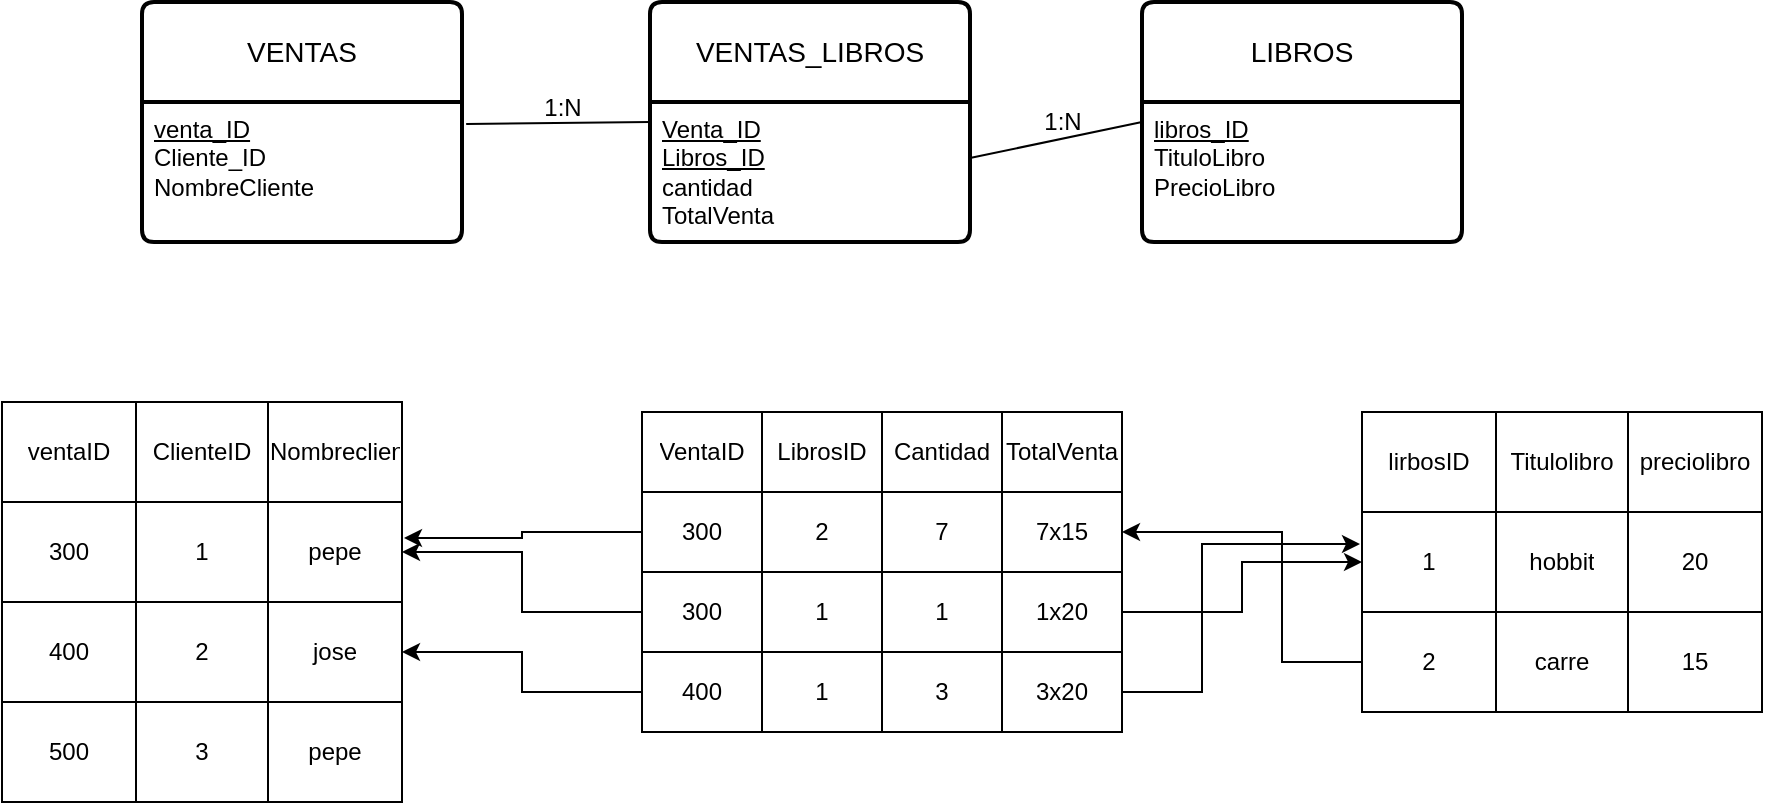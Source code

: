 <mxfile version="24.7.8">
  <diagram name="Página-1" id="kJwIRiJnS9hOntdulZz-">
    <mxGraphModel dx="1434" dy="836" grid="1" gridSize="10" guides="1" tooltips="1" connect="1" arrows="1" fold="1" page="1" pageScale="1" pageWidth="827" pageHeight="1169" math="0" shadow="0">
      <root>
        <mxCell id="0" />
        <mxCell id="1" parent="0" />
        <mxCell id="LLytZ81pDuAPuorUE8C5-5" value="VENTAS" style="swimlane;childLayout=stackLayout;horizontal=1;startSize=50;horizontalStack=0;rounded=1;fontSize=14;fontStyle=0;strokeWidth=2;resizeParent=0;resizeLast=1;shadow=0;dashed=0;align=center;arcSize=4;whiteSpace=wrap;html=1;" vertex="1" parent="1">
          <mxGeometry x="80" y="380" width="160" height="120" as="geometry" />
        </mxCell>
        <mxCell id="LLytZ81pDuAPuorUE8C5-6" value="&lt;u&gt;venta_ID&lt;/u&gt;&lt;div&gt;Cliente_ID&amp;nbsp;&lt;/div&gt;&lt;div&gt;NombreCliente&lt;/div&gt;" style="align=left;strokeColor=none;fillColor=none;spacingLeft=4;fontSize=12;verticalAlign=top;resizable=0;rotatable=0;part=1;html=1;" vertex="1" parent="LLytZ81pDuAPuorUE8C5-5">
          <mxGeometry y="50" width="160" height="70" as="geometry" />
        </mxCell>
        <mxCell id="LLytZ81pDuAPuorUE8C5-7" value="LIBROS" style="swimlane;childLayout=stackLayout;horizontal=1;startSize=50;horizontalStack=0;rounded=1;fontSize=14;fontStyle=0;strokeWidth=2;resizeParent=0;resizeLast=1;shadow=0;dashed=0;align=center;arcSize=4;whiteSpace=wrap;html=1;" vertex="1" parent="1">
          <mxGeometry x="580" y="380" width="160" height="120" as="geometry" />
        </mxCell>
        <mxCell id="LLytZ81pDuAPuorUE8C5-8" value="&lt;u&gt;libros_ID&lt;/u&gt;&lt;div&gt;TituloLibro&lt;/div&gt;&lt;div&gt;PrecioLibro&lt;/div&gt;" style="align=left;strokeColor=none;fillColor=none;spacingLeft=4;fontSize=12;verticalAlign=top;resizable=0;rotatable=0;part=1;html=1;" vertex="1" parent="LLytZ81pDuAPuorUE8C5-7">
          <mxGeometry y="50" width="160" height="70" as="geometry" />
        </mxCell>
        <mxCell id="LLytZ81pDuAPuorUE8C5-9" value="VENTAS_LIBROS" style="swimlane;childLayout=stackLayout;horizontal=1;startSize=50;horizontalStack=0;rounded=1;fontSize=14;fontStyle=0;strokeWidth=2;resizeParent=0;resizeLast=1;shadow=0;dashed=0;align=center;arcSize=4;whiteSpace=wrap;html=1;" vertex="1" parent="1">
          <mxGeometry x="334" y="380" width="160" height="120" as="geometry" />
        </mxCell>
        <mxCell id="LLytZ81pDuAPuorUE8C5-10" value="&lt;div&gt;&lt;u&gt;Venta_ID&lt;/u&gt;&lt;/div&gt;&lt;div&gt;&lt;u&gt;Libros_ID&lt;/u&gt;&lt;/div&gt;cantidad&lt;div&gt;TotalVenta&lt;/div&gt;" style="align=left;strokeColor=none;fillColor=none;spacingLeft=4;fontSize=12;verticalAlign=top;resizable=0;rotatable=0;part=1;html=1;" vertex="1" parent="LLytZ81pDuAPuorUE8C5-9">
          <mxGeometry y="50" width="160" height="70" as="geometry" />
        </mxCell>
        <mxCell id="LLytZ81pDuAPuorUE8C5-13" value="" style="endArrow=none;html=1;rounded=0;exitX=1.013;exitY=0.157;exitDx=0;exitDy=0;exitPerimeter=0;entryX=0;entryY=0.5;entryDx=0;entryDy=0;" edge="1" parent="1" source="LLytZ81pDuAPuorUE8C5-6" target="LLytZ81pDuAPuorUE8C5-9">
          <mxGeometry relative="1" as="geometry">
            <mxPoint x="330" y="430" as="sourcePoint" />
            <mxPoint x="310" y="440" as="targetPoint" />
          </mxGeometry>
        </mxCell>
        <mxCell id="LLytZ81pDuAPuorUE8C5-14" value="1:N" style="text;html=1;align=center;verticalAlign=middle;resizable=0;points=[];autosize=1;strokeColor=none;fillColor=none;" vertex="1" parent="1">
          <mxGeometry x="270" y="418" width="40" height="30" as="geometry" />
        </mxCell>
        <mxCell id="LLytZ81pDuAPuorUE8C5-16" value="" style="endArrow=none;html=1;rounded=0;exitX=1;exitY=0.4;exitDx=0;exitDy=0;exitPerimeter=0;entryX=0;entryY=0.5;entryDx=0;entryDy=0;" edge="1" parent="1" source="LLytZ81pDuAPuorUE8C5-10" target="LLytZ81pDuAPuorUE8C5-7">
          <mxGeometry relative="1" as="geometry">
            <mxPoint x="252" y="451" as="sourcePoint" />
            <mxPoint x="344" y="450" as="targetPoint" />
          </mxGeometry>
        </mxCell>
        <mxCell id="LLytZ81pDuAPuorUE8C5-17" value="1:N" style="text;html=1;align=center;verticalAlign=middle;resizable=0;points=[];autosize=1;strokeColor=none;fillColor=none;" vertex="1" parent="1">
          <mxGeometry x="520" y="425" width="40" height="30" as="geometry" />
        </mxCell>
        <mxCell id="LLytZ81pDuAPuorUE8C5-20" value="" style="shape=table;startSize=0;container=1;collapsible=0;childLayout=tableLayout;" vertex="1" parent="1">
          <mxGeometry x="10" y="580" width="200" height="200" as="geometry" />
        </mxCell>
        <mxCell id="LLytZ81pDuAPuorUE8C5-21" value="" style="shape=tableRow;horizontal=0;startSize=0;swimlaneHead=0;swimlaneBody=0;strokeColor=inherit;top=0;left=0;bottom=0;right=0;collapsible=0;dropTarget=0;fillColor=none;points=[[0,0.5],[1,0.5]];portConstraint=eastwest;" vertex="1" parent="LLytZ81pDuAPuorUE8C5-20">
          <mxGeometry width="200" height="50" as="geometry" />
        </mxCell>
        <mxCell id="LLytZ81pDuAPuorUE8C5-22" value="ventaID" style="shape=partialRectangle;html=1;whiteSpace=wrap;connectable=0;strokeColor=inherit;overflow=hidden;fillColor=none;top=0;left=0;bottom=0;right=0;pointerEvents=1;" vertex="1" parent="LLytZ81pDuAPuorUE8C5-21">
          <mxGeometry width="67" height="50" as="geometry">
            <mxRectangle width="67" height="50" as="alternateBounds" />
          </mxGeometry>
        </mxCell>
        <mxCell id="LLytZ81pDuAPuorUE8C5-23" value="ClienteID" style="shape=partialRectangle;html=1;whiteSpace=wrap;connectable=0;strokeColor=inherit;overflow=hidden;fillColor=none;top=0;left=0;bottom=0;right=0;pointerEvents=1;" vertex="1" parent="LLytZ81pDuAPuorUE8C5-21">
          <mxGeometry x="67" width="66" height="50" as="geometry">
            <mxRectangle width="66" height="50" as="alternateBounds" />
          </mxGeometry>
        </mxCell>
        <mxCell id="LLytZ81pDuAPuorUE8C5-24" value="Nombrecliente" style="shape=partialRectangle;html=1;whiteSpace=wrap;connectable=0;strokeColor=inherit;overflow=hidden;fillColor=none;top=0;left=0;bottom=0;right=0;pointerEvents=1;" vertex="1" parent="LLytZ81pDuAPuorUE8C5-21">
          <mxGeometry x="133" width="67" height="50" as="geometry">
            <mxRectangle width="67" height="50" as="alternateBounds" />
          </mxGeometry>
        </mxCell>
        <mxCell id="LLytZ81pDuAPuorUE8C5-25" value="" style="shape=tableRow;horizontal=0;startSize=0;swimlaneHead=0;swimlaneBody=0;strokeColor=inherit;top=0;left=0;bottom=0;right=0;collapsible=0;dropTarget=0;fillColor=none;points=[[0,0.5],[1,0.5]];portConstraint=eastwest;" vertex="1" parent="LLytZ81pDuAPuorUE8C5-20">
          <mxGeometry y="50" width="200" height="50" as="geometry" />
        </mxCell>
        <mxCell id="LLytZ81pDuAPuorUE8C5-26" value="300" style="shape=partialRectangle;html=1;whiteSpace=wrap;connectable=0;strokeColor=inherit;overflow=hidden;fillColor=none;top=0;left=0;bottom=0;right=0;pointerEvents=1;" vertex="1" parent="LLytZ81pDuAPuorUE8C5-25">
          <mxGeometry width="67" height="50" as="geometry">
            <mxRectangle width="67" height="50" as="alternateBounds" />
          </mxGeometry>
        </mxCell>
        <mxCell id="LLytZ81pDuAPuorUE8C5-27" value="1" style="shape=partialRectangle;html=1;whiteSpace=wrap;connectable=0;strokeColor=inherit;overflow=hidden;fillColor=none;top=0;left=0;bottom=0;right=0;pointerEvents=1;" vertex="1" parent="LLytZ81pDuAPuorUE8C5-25">
          <mxGeometry x="67" width="66" height="50" as="geometry">
            <mxRectangle width="66" height="50" as="alternateBounds" />
          </mxGeometry>
        </mxCell>
        <mxCell id="LLytZ81pDuAPuorUE8C5-28" value="pepe" style="shape=partialRectangle;html=1;whiteSpace=wrap;connectable=0;strokeColor=inherit;overflow=hidden;fillColor=none;top=0;left=0;bottom=0;right=0;pointerEvents=1;" vertex="1" parent="LLytZ81pDuAPuorUE8C5-25">
          <mxGeometry x="133" width="67" height="50" as="geometry">
            <mxRectangle width="67" height="50" as="alternateBounds" />
          </mxGeometry>
        </mxCell>
        <mxCell id="LLytZ81pDuAPuorUE8C5-29" value="" style="shape=tableRow;horizontal=0;startSize=0;swimlaneHead=0;swimlaneBody=0;strokeColor=inherit;top=0;left=0;bottom=0;right=0;collapsible=0;dropTarget=0;fillColor=none;points=[[0,0.5],[1,0.5]];portConstraint=eastwest;" vertex="1" parent="LLytZ81pDuAPuorUE8C5-20">
          <mxGeometry y="100" width="200" height="50" as="geometry" />
        </mxCell>
        <mxCell id="LLytZ81pDuAPuorUE8C5-30" value="400" style="shape=partialRectangle;html=1;whiteSpace=wrap;connectable=0;strokeColor=inherit;overflow=hidden;fillColor=none;top=0;left=0;bottom=0;right=0;pointerEvents=1;" vertex="1" parent="LLytZ81pDuAPuorUE8C5-29">
          <mxGeometry width="67" height="50" as="geometry">
            <mxRectangle width="67" height="50" as="alternateBounds" />
          </mxGeometry>
        </mxCell>
        <mxCell id="LLytZ81pDuAPuorUE8C5-31" value="2" style="shape=partialRectangle;html=1;whiteSpace=wrap;connectable=0;strokeColor=inherit;overflow=hidden;fillColor=none;top=0;left=0;bottom=0;right=0;pointerEvents=1;" vertex="1" parent="LLytZ81pDuAPuorUE8C5-29">
          <mxGeometry x="67" width="66" height="50" as="geometry">
            <mxRectangle width="66" height="50" as="alternateBounds" />
          </mxGeometry>
        </mxCell>
        <mxCell id="LLytZ81pDuAPuorUE8C5-32" value="jose" style="shape=partialRectangle;html=1;whiteSpace=wrap;connectable=0;strokeColor=inherit;overflow=hidden;fillColor=none;top=0;left=0;bottom=0;right=0;pointerEvents=1;" vertex="1" parent="LLytZ81pDuAPuorUE8C5-29">
          <mxGeometry x="133" width="67" height="50" as="geometry">
            <mxRectangle width="67" height="50" as="alternateBounds" />
          </mxGeometry>
        </mxCell>
        <mxCell id="LLytZ81pDuAPuorUE8C5-100" style="shape=tableRow;horizontal=0;startSize=0;swimlaneHead=0;swimlaneBody=0;strokeColor=inherit;top=0;left=0;bottom=0;right=0;collapsible=0;dropTarget=0;fillColor=none;points=[[0,0.5],[1,0.5]];portConstraint=eastwest;" vertex="1" parent="LLytZ81pDuAPuorUE8C5-20">
          <mxGeometry y="150" width="200" height="50" as="geometry" />
        </mxCell>
        <mxCell id="LLytZ81pDuAPuorUE8C5-101" value="500" style="shape=partialRectangle;html=1;whiteSpace=wrap;connectable=0;strokeColor=inherit;overflow=hidden;fillColor=none;top=0;left=0;bottom=0;right=0;pointerEvents=1;" vertex="1" parent="LLytZ81pDuAPuorUE8C5-100">
          <mxGeometry width="67" height="50" as="geometry">
            <mxRectangle width="67" height="50" as="alternateBounds" />
          </mxGeometry>
        </mxCell>
        <mxCell id="LLytZ81pDuAPuorUE8C5-102" value="3" style="shape=partialRectangle;html=1;whiteSpace=wrap;connectable=0;strokeColor=inherit;overflow=hidden;fillColor=none;top=0;left=0;bottom=0;right=0;pointerEvents=1;" vertex="1" parent="LLytZ81pDuAPuorUE8C5-100">
          <mxGeometry x="67" width="66" height="50" as="geometry">
            <mxRectangle width="66" height="50" as="alternateBounds" />
          </mxGeometry>
        </mxCell>
        <mxCell id="LLytZ81pDuAPuorUE8C5-103" value="pepe" style="shape=partialRectangle;html=1;whiteSpace=wrap;connectable=0;strokeColor=inherit;overflow=hidden;fillColor=none;top=0;left=0;bottom=0;right=0;pointerEvents=1;" vertex="1" parent="LLytZ81pDuAPuorUE8C5-100">
          <mxGeometry x="133" width="67" height="50" as="geometry">
            <mxRectangle width="67" height="50" as="alternateBounds" />
          </mxGeometry>
        </mxCell>
        <mxCell id="LLytZ81pDuAPuorUE8C5-33" value="" style="shape=table;startSize=0;container=1;collapsible=0;childLayout=tableLayout;" vertex="1" parent="1">
          <mxGeometry x="690" y="585" width="200" height="150" as="geometry" />
        </mxCell>
        <mxCell id="LLytZ81pDuAPuorUE8C5-34" value="" style="shape=tableRow;horizontal=0;startSize=0;swimlaneHead=0;swimlaneBody=0;strokeColor=inherit;top=0;left=0;bottom=0;right=0;collapsible=0;dropTarget=0;fillColor=none;points=[[0,0.5],[1,0.5]];portConstraint=eastwest;" vertex="1" parent="LLytZ81pDuAPuorUE8C5-33">
          <mxGeometry width="200" height="50" as="geometry" />
        </mxCell>
        <mxCell id="LLytZ81pDuAPuorUE8C5-35" value="lirbosID" style="shape=partialRectangle;html=1;whiteSpace=wrap;connectable=0;strokeColor=inherit;overflow=hidden;fillColor=none;top=0;left=0;bottom=0;right=0;pointerEvents=1;" vertex="1" parent="LLytZ81pDuAPuorUE8C5-34">
          <mxGeometry width="67" height="50" as="geometry">
            <mxRectangle width="67" height="50" as="alternateBounds" />
          </mxGeometry>
        </mxCell>
        <mxCell id="LLytZ81pDuAPuorUE8C5-36" value="Titulolibro" style="shape=partialRectangle;html=1;whiteSpace=wrap;connectable=0;strokeColor=inherit;overflow=hidden;fillColor=none;top=0;left=0;bottom=0;right=0;pointerEvents=1;" vertex="1" parent="LLytZ81pDuAPuorUE8C5-34">
          <mxGeometry x="67" width="66" height="50" as="geometry">
            <mxRectangle width="66" height="50" as="alternateBounds" />
          </mxGeometry>
        </mxCell>
        <mxCell id="LLytZ81pDuAPuorUE8C5-37" value="preciolibro" style="shape=partialRectangle;html=1;whiteSpace=wrap;connectable=0;strokeColor=inherit;overflow=hidden;fillColor=none;top=0;left=0;bottom=0;right=0;pointerEvents=1;" vertex="1" parent="LLytZ81pDuAPuorUE8C5-34">
          <mxGeometry x="133" width="67" height="50" as="geometry">
            <mxRectangle width="67" height="50" as="alternateBounds" />
          </mxGeometry>
        </mxCell>
        <mxCell id="LLytZ81pDuAPuorUE8C5-38" value="" style="shape=tableRow;horizontal=0;startSize=0;swimlaneHead=0;swimlaneBody=0;strokeColor=inherit;top=0;left=0;bottom=0;right=0;collapsible=0;dropTarget=0;fillColor=none;points=[[0,0.5],[1,0.5]];portConstraint=eastwest;" vertex="1" parent="LLytZ81pDuAPuorUE8C5-33">
          <mxGeometry y="50" width="200" height="50" as="geometry" />
        </mxCell>
        <mxCell id="LLytZ81pDuAPuorUE8C5-39" value="1" style="shape=partialRectangle;html=1;whiteSpace=wrap;connectable=0;strokeColor=inherit;overflow=hidden;fillColor=none;top=0;left=0;bottom=0;right=0;pointerEvents=1;" vertex="1" parent="LLytZ81pDuAPuorUE8C5-38">
          <mxGeometry width="67" height="50" as="geometry">
            <mxRectangle width="67" height="50" as="alternateBounds" />
          </mxGeometry>
        </mxCell>
        <mxCell id="LLytZ81pDuAPuorUE8C5-40" value="hobbit" style="shape=partialRectangle;html=1;whiteSpace=wrap;connectable=0;strokeColor=inherit;overflow=hidden;fillColor=none;top=0;left=0;bottom=0;right=0;pointerEvents=1;" vertex="1" parent="LLytZ81pDuAPuorUE8C5-38">
          <mxGeometry x="67" width="66" height="50" as="geometry">
            <mxRectangle width="66" height="50" as="alternateBounds" />
          </mxGeometry>
        </mxCell>
        <mxCell id="LLytZ81pDuAPuorUE8C5-41" value="20" style="shape=partialRectangle;html=1;whiteSpace=wrap;connectable=0;strokeColor=inherit;overflow=hidden;fillColor=none;top=0;left=0;bottom=0;right=0;pointerEvents=1;" vertex="1" parent="LLytZ81pDuAPuorUE8C5-38">
          <mxGeometry x="133" width="67" height="50" as="geometry">
            <mxRectangle width="67" height="50" as="alternateBounds" />
          </mxGeometry>
        </mxCell>
        <mxCell id="LLytZ81pDuAPuorUE8C5-42" value="" style="shape=tableRow;horizontal=0;startSize=0;swimlaneHead=0;swimlaneBody=0;strokeColor=inherit;top=0;left=0;bottom=0;right=0;collapsible=0;dropTarget=0;fillColor=none;points=[[0,0.5],[1,0.5]];portConstraint=eastwest;" vertex="1" parent="LLytZ81pDuAPuorUE8C5-33">
          <mxGeometry y="100" width="200" height="50" as="geometry" />
        </mxCell>
        <mxCell id="LLytZ81pDuAPuorUE8C5-43" value="2" style="shape=partialRectangle;html=1;whiteSpace=wrap;connectable=0;strokeColor=inherit;overflow=hidden;fillColor=none;top=0;left=0;bottom=0;right=0;pointerEvents=1;" vertex="1" parent="LLytZ81pDuAPuorUE8C5-42">
          <mxGeometry width="67" height="50" as="geometry">
            <mxRectangle width="67" height="50" as="alternateBounds" />
          </mxGeometry>
        </mxCell>
        <mxCell id="LLytZ81pDuAPuorUE8C5-44" value="carre" style="shape=partialRectangle;html=1;whiteSpace=wrap;connectable=0;strokeColor=inherit;overflow=hidden;fillColor=none;top=0;left=0;bottom=0;right=0;pointerEvents=1;" vertex="1" parent="LLytZ81pDuAPuorUE8C5-42">
          <mxGeometry x="67" width="66" height="50" as="geometry">
            <mxRectangle width="66" height="50" as="alternateBounds" />
          </mxGeometry>
        </mxCell>
        <mxCell id="LLytZ81pDuAPuorUE8C5-45" value="15" style="shape=partialRectangle;html=1;whiteSpace=wrap;connectable=0;strokeColor=inherit;overflow=hidden;fillColor=none;top=0;left=0;bottom=0;right=0;pointerEvents=1;" vertex="1" parent="LLytZ81pDuAPuorUE8C5-42">
          <mxGeometry x="133" width="67" height="50" as="geometry">
            <mxRectangle width="67" height="50" as="alternateBounds" />
          </mxGeometry>
        </mxCell>
        <mxCell id="LLytZ81pDuAPuorUE8C5-76" value="" style="shape=table;startSize=0;container=1;collapsible=0;childLayout=tableLayout;" vertex="1" parent="1">
          <mxGeometry x="330" y="585" width="240" height="160" as="geometry" />
        </mxCell>
        <mxCell id="LLytZ81pDuAPuorUE8C5-77" value="" style="shape=tableRow;horizontal=0;startSize=0;swimlaneHead=0;swimlaneBody=0;strokeColor=inherit;top=0;left=0;bottom=0;right=0;collapsible=0;dropTarget=0;fillColor=none;points=[[0,0.5],[1,0.5]];portConstraint=eastwest;" vertex="1" parent="LLytZ81pDuAPuorUE8C5-76">
          <mxGeometry width="240" height="40" as="geometry" />
        </mxCell>
        <mxCell id="LLytZ81pDuAPuorUE8C5-78" value="VentaID" style="shape=partialRectangle;html=1;whiteSpace=wrap;connectable=0;strokeColor=inherit;overflow=hidden;fillColor=none;top=0;left=0;bottom=0;right=0;pointerEvents=1;" vertex="1" parent="LLytZ81pDuAPuorUE8C5-77">
          <mxGeometry width="60" height="40" as="geometry">
            <mxRectangle width="60" height="40" as="alternateBounds" />
          </mxGeometry>
        </mxCell>
        <mxCell id="LLytZ81pDuAPuorUE8C5-79" value="LibrosID" style="shape=partialRectangle;html=1;whiteSpace=wrap;connectable=0;strokeColor=inherit;overflow=hidden;fillColor=none;top=0;left=0;bottom=0;right=0;pointerEvents=1;" vertex="1" parent="LLytZ81pDuAPuorUE8C5-77">
          <mxGeometry x="60" width="60" height="40" as="geometry">
            <mxRectangle width="60" height="40" as="alternateBounds" />
          </mxGeometry>
        </mxCell>
        <mxCell id="LLytZ81pDuAPuorUE8C5-80" value="Cantidad" style="shape=partialRectangle;html=1;whiteSpace=wrap;connectable=0;strokeColor=inherit;overflow=hidden;fillColor=none;top=0;left=0;bottom=0;right=0;pointerEvents=1;" vertex="1" parent="LLytZ81pDuAPuorUE8C5-77">
          <mxGeometry x="120" width="60" height="40" as="geometry">
            <mxRectangle width="60" height="40" as="alternateBounds" />
          </mxGeometry>
        </mxCell>
        <mxCell id="LLytZ81pDuAPuorUE8C5-81" value="TotalVenta" style="shape=partialRectangle;html=1;whiteSpace=wrap;connectable=0;strokeColor=inherit;overflow=hidden;fillColor=none;top=0;left=0;bottom=0;right=0;pointerEvents=1;" vertex="1" parent="LLytZ81pDuAPuorUE8C5-77">
          <mxGeometry x="180" width="60" height="40" as="geometry">
            <mxRectangle width="60" height="40" as="alternateBounds" />
          </mxGeometry>
        </mxCell>
        <mxCell id="LLytZ81pDuAPuorUE8C5-82" value="" style="shape=tableRow;horizontal=0;startSize=0;swimlaneHead=0;swimlaneBody=0;strokeColor=inherit;top=0;left=0;bottom=0;right=0;collapsible=0;dropTarget=0;fillColor=none;points=[[0,0.5],[1,0.5]];portConstraint=eastwest;" vertex="1" parent="LLytZ81pDuAPuorUE8C5-76">
          <mxGeometry y="40" width="240" height="40" as="geometry" />
        </mxCell>
        <mxCell id="LLytZ81pDuAPuorUE8C5-83" value="300" style="shape=partialRectangle;html=1;whiteSpace=wrap;connectable=0;strokeColor=inherit;overflow=hidden;fillColor=none;top=0;left=0;bottom=0;right=0;pointerEvents=1;" vertex="1" parent="LLytZ81pDuAPuorUE8C5-82">
          <mxGeometry width="60" height="40" as="geometry">
            <mxRectangle width="60" height="40" as="alternateBounds" />
          </mxGeometry>
        </mxCell>
        <mxCell id="LLytZ81pDuAPuorUE8C5-84" value="2" style="shape=partialRectangle;html=1;whiteSpace=wrap;connectable=0;strokeColor=inherit;overflow=hidden;fillColor=none;top=0;left=0;bottom=0;right=0;pointerEvents=1;" vertex="1" parent="LLytZ81pDuAPuorUE8C5-82">
          <mxGeometry x="60" width="60" height="40" as="geometry">
            <mxRectangle width="60" height="40" as="alternateBounds" />
          </mxGeometry>
        </mxCell>
        <mxCell id="LLytZ81pDuAPuorUE8C5-85" value="7" style="shape=partialRectangle;html=1;whiteSpace=wrap;connectable=0;strokeColor=inherit;overflow=hidden;fillColor=none;top=0;left=0;bottom=0;right=0;pointerEvents=1;" vertex="1" parent="LLytZ81pDuAPuorUE8C5-82">
          <mxGeometry x="120" width="60" height="40" as="geometry">
            <mxRectangle width="60" height="40" as="alternateBounds" />
          </mxGeometry>
        </mxCell>
        <mxCell id="LLytZ81pDuAPuorUE8C5-86" value="7x15" style="shape=partialRectangle;html=1;whiteSpace=wrap;connectable=0;strokeColor=inherit;overflow=hidden;fillColor=none;top=0;left=0;bottom=0;right=0;pointerEvents=1;" vertex="1" parent="LLytZ81pDuAPuorUE8C5-82">
          <mxGeometry x="180" width="60" height="40" as="geometry">
            <mxRectangle width="60" height="40" as="alternateBounds" />
          </mxGeometry>
        </mxCell>
        <mxCell id="LLytZ81pDuAPuorUE8C5-87" value="" style="shape=tableRow;horizontal=0;startSize=0;swimlaneHead=0;swimlaneBody=0;strokeColor=inherit;top=0;left=0;bottom=0;right=0;collapsible=0;dropTarget=0;fillColor=none;points=[[0,0.5],[1,0.5]];portConstraint=eastwest;" vertex="1" parent="LLytZ81pDuAPuorUE8C5-76">
          <mxGeometry y="80" width="240" height="40" as="geometry" />
        </mxCell>
        <mxCell id="LLytZ81pDuAPuorUE8C5-88" value="300" style="shape=partialRectangle;html=1;whiteSpace=wrap;connectable=0;strokeColor=inherit;overflow=hidden;fillColor=none;top=0;left=0;bottom=0;right=0;pointerEvents=1;" vertex="1" parent="LLytZ81pDuAPuorUE8C5-87">
          <mxGeometry width="60" height="40" as="geometry">
            <mxRectangle width="60" height="40" as="alternateBounds" />
          </mxGeometry>
        </mxCell>
        <mxCell id="LLytZ81pDuAPuorUE8C5-89" value="1" style="shape=partialRectangle;html=1;whiteSpace=wrap;connectable=0;strokeColor=inherit;overflow=hidden;fillColor=none;top=0;left=0;bottom=0;right=0;pointerEvents=1;" vertex="1" parent="LLytZ81pDuAPuorUE8C5-87">
          <mxGeometry x="60" width="60" height="40" as="geometry">
            <mxRectangle width="60" height="40" as="alternateBounds" />
          </mxGeometry>
        </mxCell>
        <mxCell id="LLytZ81pDuAPuorUE8C5-90" value="1" style="shape=partialRectangle;html=1;whiteSpace=wrap;connectable=0;strokeColor=inherit;overflow=hidden;fillColor=none;top=0;left=0;bottom=0;right=0;pointerEvents=1;" vertex="1" parent="LLytZ81pDuAPuorUE8C5-87">
          <mxGeometry x="120" width="60" height="40" as="geometry">
            <mxRectangle width="60" height="40" as="alternateBounds" />
          </mxGeometry>
        </mxCell>
        <mxCell id="LLytZ81pDuAPuorUE8C5-91" value="1x20" style="shape=partialRectangle;html=1;whiteSpace=wrap;connectable=0;strokeColor=inherit;overflow=hidden;fillColor=none;top=0;left=0;bottom=0;right=0;pointerEvents=1;" vertex="1" parent="LLytZ81pDuAPuorUE8C5-87">
          <mxGeometry x="180" width="60" height="40" as="geometry">
            <mxRectangle width="60" height="40" as="alternateBounds" />
          </mxGeometry>
        </mxCell>
        <mxCell id="LLytZ81pDuAPuorUE8C5-92" value="" style="shape=tableRow;horizontal=0;startSize=0;swimlaneHead=0;swimlaneBody=0;strokeColor=inherit;top=0;left=0;bottom=0;right=0;collapsible=0;dropTarget=0;fillColor=none;points=[[0,0.5],[1,0.5]];portConstraint=eastwest;" vertex="1" parent="LLytZ81pDuAPuorUE8C5-76">
          <mxGeometry y="120" width="240" height="40" as="geometry" />
        </mxCell>
        <mxCell id="LLytZ81pDuAPuorUE8C5-93" value="400" style="shape=partialRectangle;html=1;whiteSpace=wrap;connectable=0;strokeColor=inherit;overflow=hidden;fillColor=none;top=0;left=0;bottom=0;right=0;pointerEvents=1;" vertex="1" parent="LLytZ81pDuAPuorUE8C5-92">
          <mxGeometry width="60" height="40" as="geometry">
            <mxRectangle width="60" height="40" as="alternateBounds" />
          </mxGeometry>
        </mxCell>
        <mxCell id="LLytZ81pDuAPuorUE8C5-94" value="1" style="shape=partialRectangle;html=1;whiteSpace=wrap;connectable=0;strokeColor=inherit;overflow=hidden;fillColor=none;top=0;left=0;bottom=0;right=0;pointerEvents=1;" vertex="1" parent="LLytZ81pDuAPuorUE8C5-92">
          <mxGeometry x="60" width="60" height="40" as="geometry">
            <mxRectangle width="60" height="40" as="alternateBounds" />
          </mxGeometry>
        </mxCell>
        <mxCell id="LLytZ81pDuAPuorUE8C5-95" value="3" style="shape=partialRectangle;html=1;whiteSpace=wrap;connectable=0;strokeColor=inherit;overflow=hidden;fillColor=none;top=0;left=0;bottom=0;right=0;pointerEvents=1;" vertex="1" parent="LLytZ81pDuAPuorUE8C5-92">
          <mxGeometry x="120" width="60" height="40" as="geometry">
            <mxRectangle width="60" height="40" as="alternateBounds" />
          </mxGeometry>
        </mxCell>
        <mxCell id="LLytZ81pDuAPuorUE8C5-96" value="3x20" style="shape=partialRectangle;html=1;whiteSpace=wrap;connectable=0;strokeColor=inherit;overflow=hidden;fillColor=none;top=0;left=0;bottom=0;right=0;pointerEvents=1;" vertex="1" parent="LLytZ81pDuAPuorUE8C5-92">
          <mxGeometry x="180" width="60" height="40" as="geometry">
            <mxRectangle width="60" height="40" as="alternateBounds" />
          </mxGeometry>
        </mxCell>
        <mxCell id="LLytZ81pDuAPuorUE8C5-109" style="edgeStyle=orthogonalEdgeStyle;rounded=0;orthogonalLoop=1;jettySize=auto;html=1;entryX=1.005;entryY=0.36;entryDx=0;entryDy=0;entryPerimeter=0;" edge="1" parent="1" source="LLytZ81pDuAPuorUE8C5-82" target="LLytZ81pDuAPuorUE8C5-25">
          <mxGeometry relative="1" as="geometry">
            <mxPoint x="230" y="660" as="targetPoint" />
          </mxGeometry>
        </mxCell>
        <mxCell id="LLytZ81pDuAPuorUE8C5-110" style="edgeStyle=orthogonalEdgeStyle;rounded=0;orthogonalLoop=1;jettySize=auto;html=1;entryX=1;entryY=0.5;entryDx=0;entryDy=0;" edge="1" parent="1" source="LLytZ81pDuAPuorUE8C5-87" target="LLytZ81pDuAPuorUE8C5-25">
          <mxGeometry relative="1" as="geometry">
            <mxPoint x="230" y="670" as="targetPoint" />
          </mxGeometry>
        </mxCell>
        <mxCell id="LLytZ81pDuAPuorUE8C5-111" style="edgeStyle=orthogonalEdgeStyle;rounded=0;orthogonalLoop=1;jettySize=auto;html=1;entryX=1;entryY=0.5;entryDx=0;entryDy=0;" edge="1" parent="1" source="LLytZ81pDuAPuorUE8C5-92" target="LLytZ81pDuAPuorUE8C5-29">
          <mxGeometry relative="1" as="geometry">
            <mxPoint x="230" y="760" as="targetPoint" />
          </mxGeometry>
        </mxCell>
        <mxCell id="LLytZ81pDuAPuorUE8C5-112" style="edgeStyle=orthogonalEdgeStyle;rounded=0;orthogonalLoop=1;jettySize=auto;html=1;entryX=0;entryY=0.5;entryDx=0;entryDy=0;" edge="1" parent="1" source="LLytZ81pDuAPuorUE8C5-87" target="LLytZ81pDuAPuorUE8C5-38">
          <mxGeometry relative="1" as="geometry" />
        </mxCell>
        <mxCell id="LLytZ81pDuAPuorUE8C5-113" style="edgeStyle=orthogonalEdgeStyle;rounded=0;orthogonalLoop=1;jettySize=auto;html=1;exitX=0;exitY=0.5;exitDx=0;exitDy=0;entryX=1;entryY=0.5;entryDx=0;entryDy=0;" edge="1" parent="1" source="LLytZ81pDuAPuorUE8C5-42" target="LLytZ81pDuAPuorUE8C5-82">
          <mxGeometry relative="1" as="geometry">
            <Array as="points">
              <mxPoint x="650" y="710" />
              <mxPoint x="650" y="645" />
            </Array>
          </mxGeometry>
        </mxCell>
        <mxCell id="LLytZ81pDuAPuorUE8C5-114" style="edgeStyle=orthogonalEdgeStyle;rounded=0;orthogonalLoop=1;jettySize=auto;html=1;exitX=1;exitY=0.5;exitDx=0;exitDy=0;entryX=-0.005;entryY=0.32;entryDx=0;entryDy=0;entryPerimeter=0;" edge="1" parent="1" source="LLytZ81pDuAPuorUE8C5-92" target="LLytZ81pDuAPuorUE8C5-38">
          <mxGeometry relative="1" as="geometry">
            <Array as="points">
              <mxPoint x="610" y="725" />
              <mxPoint x="610" y="651" />
            </Array>
          </mxGeometry>
        </mxCell>
      </root>
    </mxGraphModel>
  </diagram>
</mxfile>
